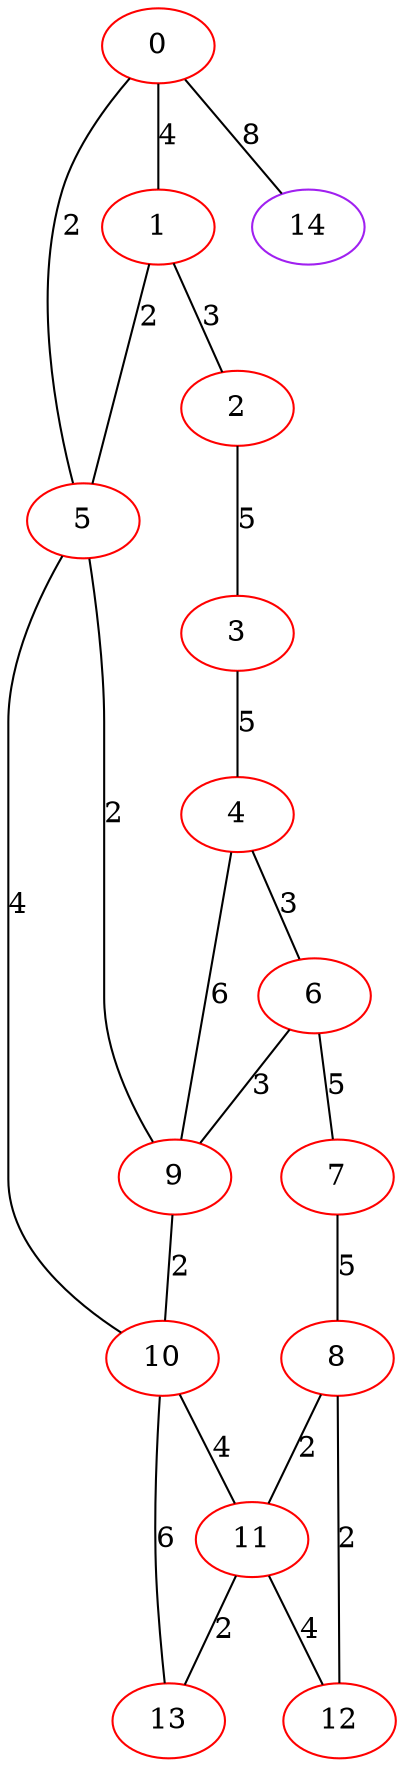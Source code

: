 graph "" {
0 [color=red, weight=1];
1 [color=red, weight=1];
2 [color=red, weight=1];
3 [color=red, weight=1];
4 [color=red, weight=1];
5 [color=red, weight=1];
6 [color=red, weight=1];
7 [color=red, weight=1];
8 [color=red, weight=1];
9 [color=red, weight=1];
10 [color=red, weight=1];
11 [color=red, weight=1];
12 [color=red, weight=1];
13 [color=red, weight=1];
14 [color=purple, weight=4];
0 -- 1  [key=0, label=4];
0 -- 5  [key=0, label=2];
0 -- 14  [key=0, label=8];
1 -- 2  [key=0, label=3];
1 -- 5  [key=0, label=2];
2 -- 3  [key=0, label=5];
3 -- 4  [key=0, label=5];
4 -- 9  [key=0, label=6];
4 -- 6  [key=0, label=3];
5 -- 10  [key=0, label=4];
5 -- 9  [key=0, label=2];
6 -- 9  [key=0, label=3];
6 -- 7  [key=0, label=5];
7 -- 8  [key=0, label=5];
8 -- 11  [key=0, label=2];
8 -- 12  [key=0, label=2];
9 -- 10  [key=0, label=2];
10 -- 11  [key=0, label=4];
10 -- 13  [key=0, label=6];
11 -- 12  [key=0, label=4];
11 -- 13  [key=0, label=2];
}
